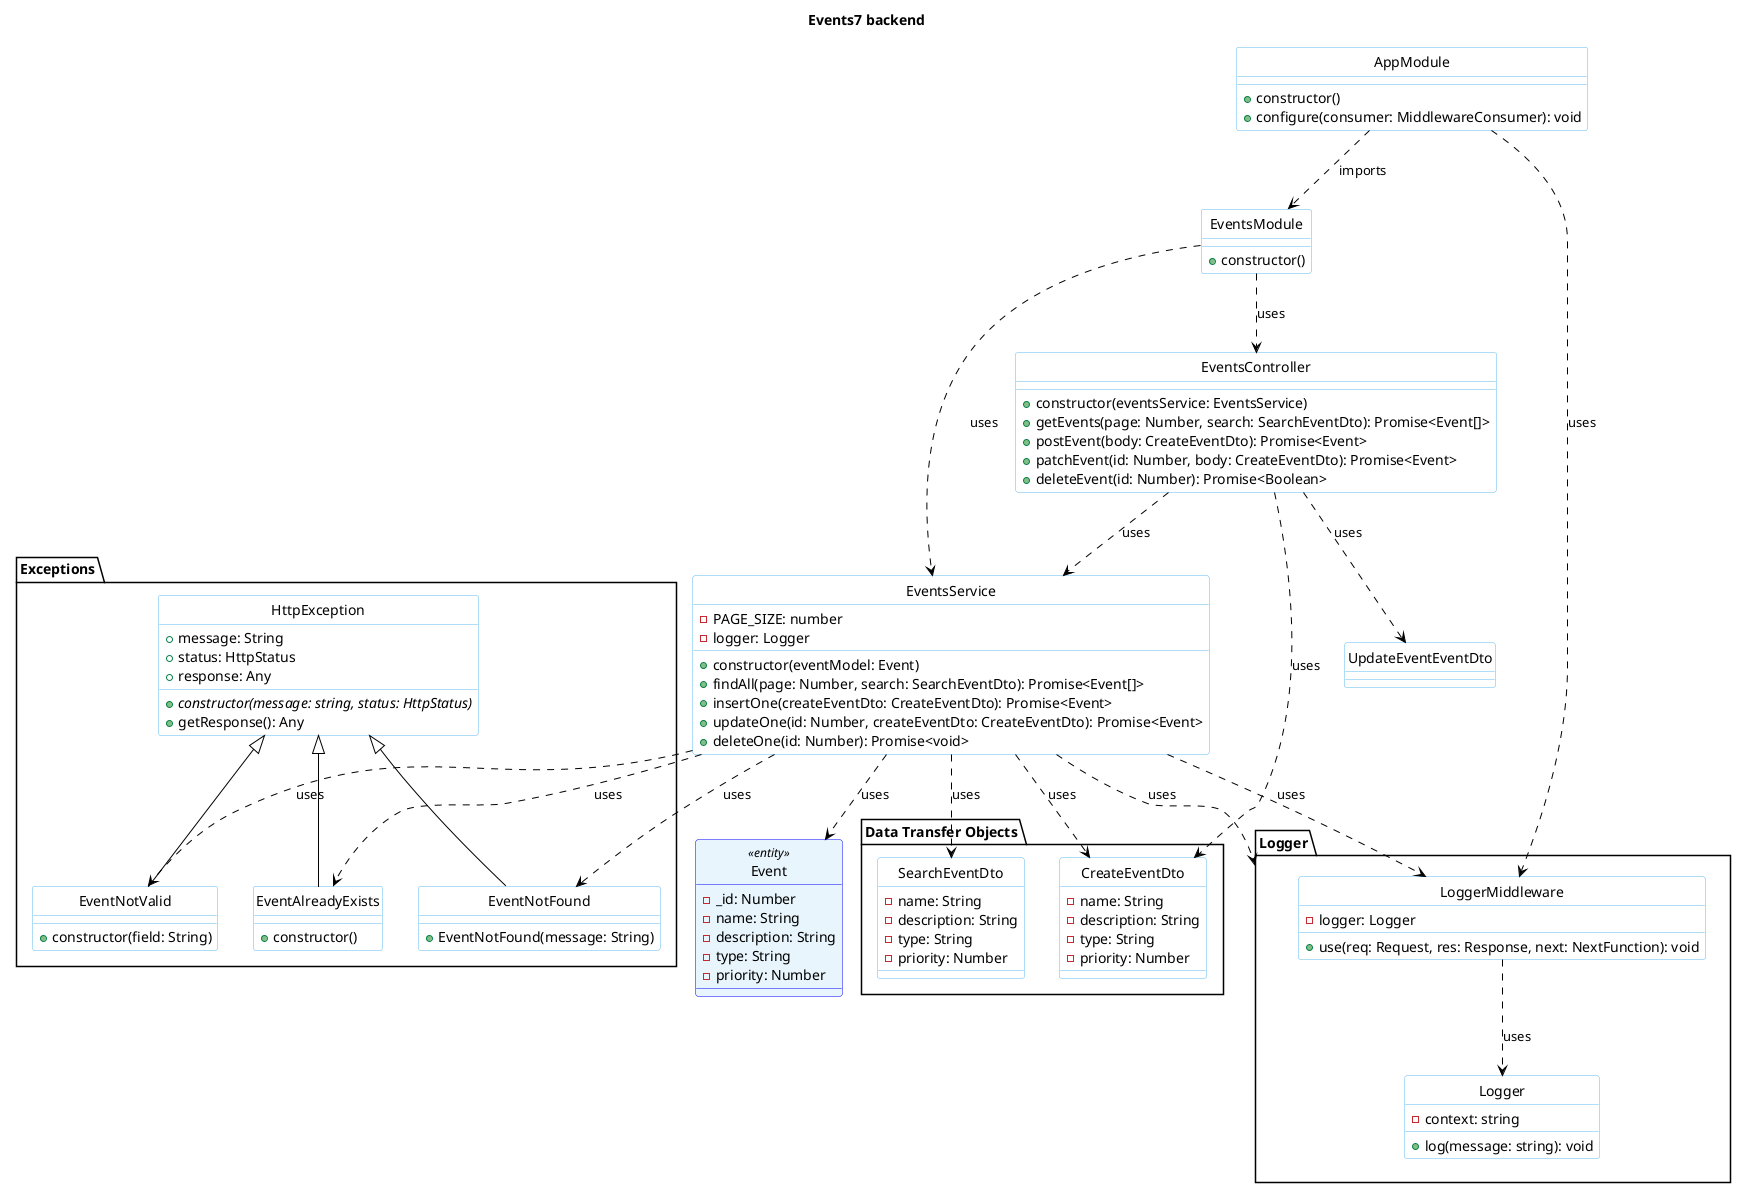 @startuml Events7

title Events7 backend

skinparam class {
  backgroundColor white
  borderColor #5FB8EC
  arrowColor black
}
skinparam class<<entity>> {
  backgroundColor #e8f5fc
  borderColor Blue
}
skinparam class<<control>> {
  backgroundColor #fce8e8
  borderColor Red
}
skinparam class<<boundary>> {
  backgroundColor #f2fce8
  borderColor Green
}
skinparam class<<External API>>{
  backgroundColor #f8f0d4
  borderColor Orange
}
skinparam class<<Vue view>>{
  backgroundColor #f8f0d4
  borderColor Orange
}

' skinparam shadowing false
skinparam style strictuml
skinparam defaultTextAlignment center
' skinparam packageStyle rectangle
skinparam groupInheritance 5
hide circle
' hide members

'---------Razredi---------------------------
class Event <<entity>> {
    - _id: Number
    - name: String
    - description: String
    - type: String
    - priority: Number
}

class EventsService {
  - PAGE_SIZE: number
  - logger: Logger
  + constructor(eventModel: Event)
  + findAll(page: Number, search: SearchEventDto): Promise<Event[]>
  + insertOne(createEventDto: CreateEventDto): Promise<Event>
  + updateOne(id: Number, createEventDto: CreateEventDto): Promise<Event>
  + deleteOne(id: Number): Promise<void>
}

class EventsController {
  + constructor(eventsService: EventsService)
  + getEvents(page: Number, search: SearchEventDto): Promise<Event[]>
  + postEvent(body: CreateEventDto): Promise<Event>
  + patchEvent(id: Number, body: CreateEventDto): Promise<Event>
  + deleteEvent(id: Number): Promise<Boolean>
}

class EventsModule {
  + constructor()
}

class AppModule {
  + constructor()
  + configure(consumer: MiddlewareConsumer): void
}

package Exceptions {
  class HttpException {
    + message: String
    + status: HttpStatus
    + response: Any

    {abstract} + constructor(message: string, status: HttpStatus)
    + getResponse(): Any
  }

  class EventNotFound {
    + EventNotFound(message: String)
  }

  class EventAlreadyExists {
    + constructor()
  }

  class EventNotValid {
    + constructor(field: String)
  }

  HttpException <|-- EventNotFound
  HttpException <|-- EventAlreadyExists
  HttpException <|-- EventNotValid
}

package "Data Transfer Objects" {
  class SearchEventDto {
    - name: String
    - description: String
    - type: String
    - priority: Number
  }

  class CreateEventDto {
    - name: String
    - description: String
    - type: String
    - priority: Number
  }
}

package Logger {
  class LoggerMiddleware {
    - logger: Logger
    + use(req: Request, res: Response, next: NextFunction): void
  }

  class Logger {
    - context: string
    + log(message: string): void
  }

  LoggerMiddleware ..> Logger : uses
}


'---------Povezave---------------------------

' EventsService connections
EventsService ..> Logger : uses
EventsService ..> EventAlreadyExists  : uses
EventsService ..> EventNotValid : uses
EventsService ..> EventNotFound : uses
EventsService ..> Event : uses
EventsService ..> SearchEventDto : uses
EventsService ..> CreateEventDto : uses
EventsService ..> LoggerMiddleware : uses

' EventsController connections
EventsController ..> EventsService : uses
EventsController ..> CreateEventDto : uses
EventsController ..> UpdateEventEventDto : uses

' EventsModule connections
EventsModule ..> EventsController : uses
EventsModule ..> EventsService : uses

' AppModule connections
AppModule ..> EventsModule : imports
AppModule ..> LoggerMiddleware : uses
@enduml
